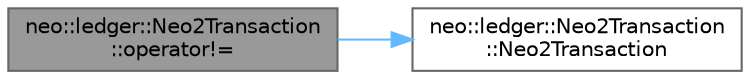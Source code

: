 digraph "neo::ledger::Neo2Transaction::operator!="
{
 // LATEX_PDF_SIZE
  bgcolor="transparent";
  edge [fontname=Helvetica,fontsize=10,labelfontname=Helvetica,labelfontsize=10];
  node [fontname=Helvetica,fontsize=10,shape=box,height=0.2,width=0.4];
  rankdir="LR";
  Node1 [id="Node000001",label="neo::ledger::Neo2Transaction\l::operator!=",height=0.2,width=0.4,color="gray40", fillcolor="grey60", style="filled", fontcolor="black",tooltip="Inequality operator."];
  Node1 -> Node2 [id="edge1_Node000001_Node000002",color="steelblue1",style="solid",tooltip=" "];
  Node2 [id="Node000002",label="neo::ledger::Neo2Transaction\l::Neo2Transaction",height=0.2,width=0.4,color="grey40", fillcolor="white", style="filled",URL="$classneo_1_1ledger_1_1_neo2_transaction.html#a1c0982b0fe14daa579e317b9934d51e7",tooltip="Default constructor."];
}
